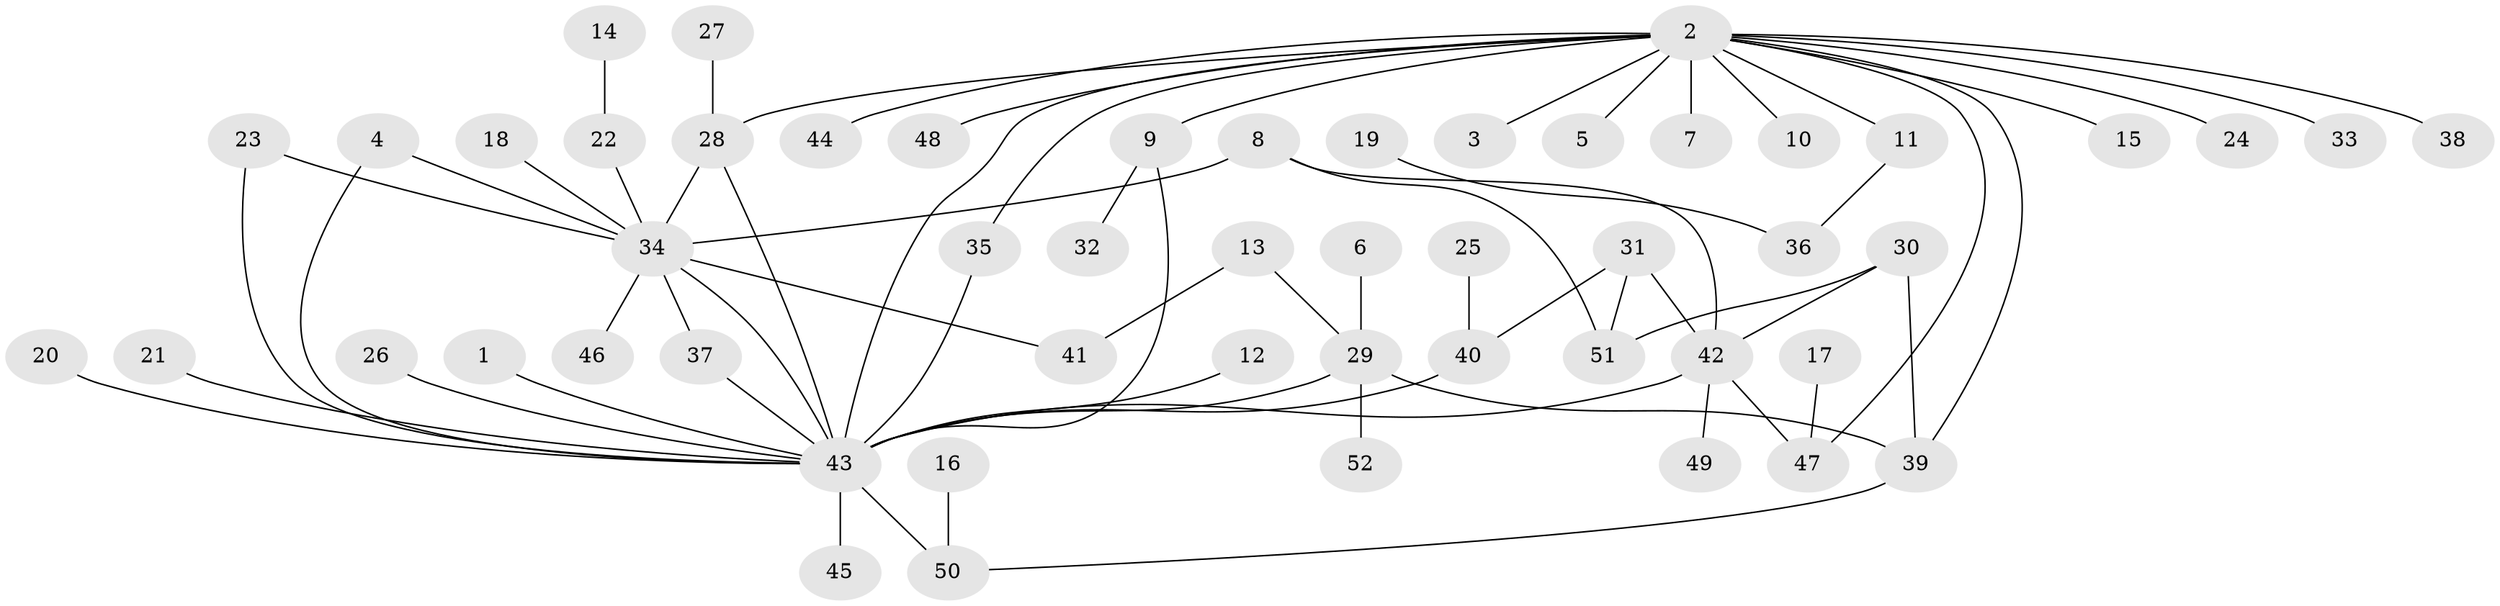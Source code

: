 // original degree distribution, {10: 0.009615384615384616, 11: 0.009615384615384616, 7: 0.009615384615384616, 17: 0.009615384615384616, 1: 0.5096153846153846, 12: 0.009615384615384616, 3: 0.08653846153846154, 5: 0.038461538461538464, 6: 0.009615384615384616, 2: 0.22115384615384615, 4: 0.07692307692307693, 9: 0.009615384615384616}
// Generated by graph-tools (version 1.1) at 2025/25/03/09/25 03:25:55]
// undirected, 52 vertices, 67 edges
graph export_dot {
graph [start="1"]
  node [color=gray90,style=filled];
  1;
  2;
  3;
  4;
  5;
  6;
  7;
  8;
  9;
  10;
  11;
  12;
  13;
  14;
  15;
  16;
  17;
  18;
  19;
  20;
  21;
  22;
  23;
  24;
  25;
  26;
  27;
  28;
  29;
  30;
  31;
  32;
  33;
  34;
  35;
  36;
  37;
  38;
  39;
  40;
  41;
  42;
  43;
  44;
  45;
  46;
  47;
  48;
  49;
  50;
  51;
  52;
  1 -- 43 [weight=1.0];
  2 -- 3 [weight=1.0];
  2 -- 5 [weight=1.0];
  2 -- 7 [weight=1.0];
  2 -- 9 [weight=1.0];
  2 -- 10 [weight=1.0];
  2 -- 11 [weight=1.0];
  2 -- 15 [weight=1.0];
  2 -- 24 [weight=1.0];
  2 -- 28 [weight=1.0];
  2 -- 33 [weight=1.0];
  2 -- 35 [weight=1.0];
  2 -- 38 [weight=1.0];
  2 -- 39 [weight=1.0];
  2 -- 43 [weight=1.0];
  2 -- 44 [weight=1.0];
  2 -- 47 [weight=1.0];
  2 -- 48 [weight=1.0];
  4 -- 34 [weight=1.0];
  4 -- 43 [weight=1.0];
  6 -- 29 [weight=1.0];
  8 -- 34 [weight=1.0];
  8 -- 42 [weight=1.0];
  8 -- 51 [weight=1.0];
  9 -- 32 [weight=1.0];
  9 -- 43 [weight=1.0];
  11 -- 36 [weight=1.0];
  12 -- 43 [weight=1.0];
  13 -- 29 [weight=1.0];
  13 -- 41 [weight=1.0];
  14 -- 22 [weight=1.0];
  16 -- 50 [weight=1.0];
  17 -- 47 [weight=1.0];
  18 -- 34 [weight=1.0];
  19 -- 36 [weight=1.0];
  20 -- 43 [weight=1.0];
  21 -- 43 [weight=1.0];
  22 -- 34 [weight=1.0];
  23 -- 34 [weight=1.0];
  23 -- 43 [weight=1.0];
  25 -- 40 [weight=1.0];
  26 -- 43 [weight=1.0];
  27 -- 28 [weight=2.0];
  28 -- 34 [weight=1.0];
  28 -- 43 [weight=2.0];
  29 -- 39 [weight=1.0];
  29 -- 43 [weight=1.0];
  29 -- 52 [weight=1.0];
  30 -- 39 [weight=1.0];
  30 -- 42 [weight=1.0];
  30 -- 51 [weight=1.0];
  31 -- 40 [weight=1.0];
  31 -- 42 [weight=1.0];
  31 -- 51 [weight=1.0];
  34 -- 37 [weight=1.0];
  34 -- 41 [weight=1.0];
  34 -- 43 [weight=1.0];
  34 -- 46 [weight=1.0];
  35 -- 43 [weight=1.0];
  37 -- 43 [weight=1.0];
  39 -- 50 [weight=1.0];
  40 -- 43 [weight=2.0];
  42 -- 43 [weight=1.0];
  42 -- 47 [weight=1.0];
  42 -- 49 [weight=1.0];
  43 -- 45 [weight=1.0];
  43 -- 50 [weight=2.0];
}
